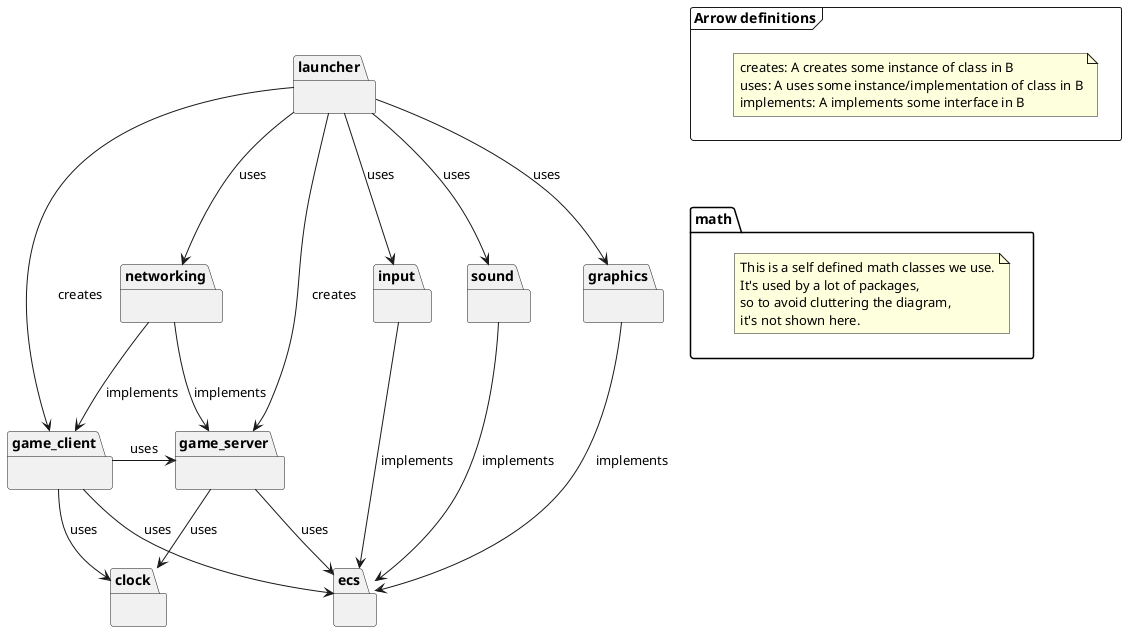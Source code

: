 @startuml

frame "Arrow definitions" {
    note "creates: A creates some instance of class in B\nuses: A uses some instance/implementation of class in B\nimplements: A implements some interface in B" as definitionNote
}

package "clock" {

}

package "ecs" {

}

package "game_client" {
    
}

package "game_server" {

}

package "graphics" {
    
}

package "input" {
    
}

package "launcher" {
    
}

package "math" {
    note "This is a self defined math classes we use.\nIt's used by a lot of packages,\nso to avoid cluttering the diagram,\nit's not shown here." as mathNote
}

package "networking" {
    
}

package "sound" {
    
}

math -[hidden]up-> "Arrow definitions"

launcher --> game_client : creates
launcher --> game_server : creates

launcher --> input : uses
launcher --> graphics : uses
launcher --> sound : uses
launcher --> networking : uses

graphics --> ecs : implements
input --> ecs : implements
sound --> ecs : implements

networking --> game_client : implements
networking --> game_server : implements

game_client -down-> ecs : uses
game_server -down-> ecs : uses

game_server --> clock : uses
game_client --> clock : uses

game_client -right-> game_server : uses

@enduml
